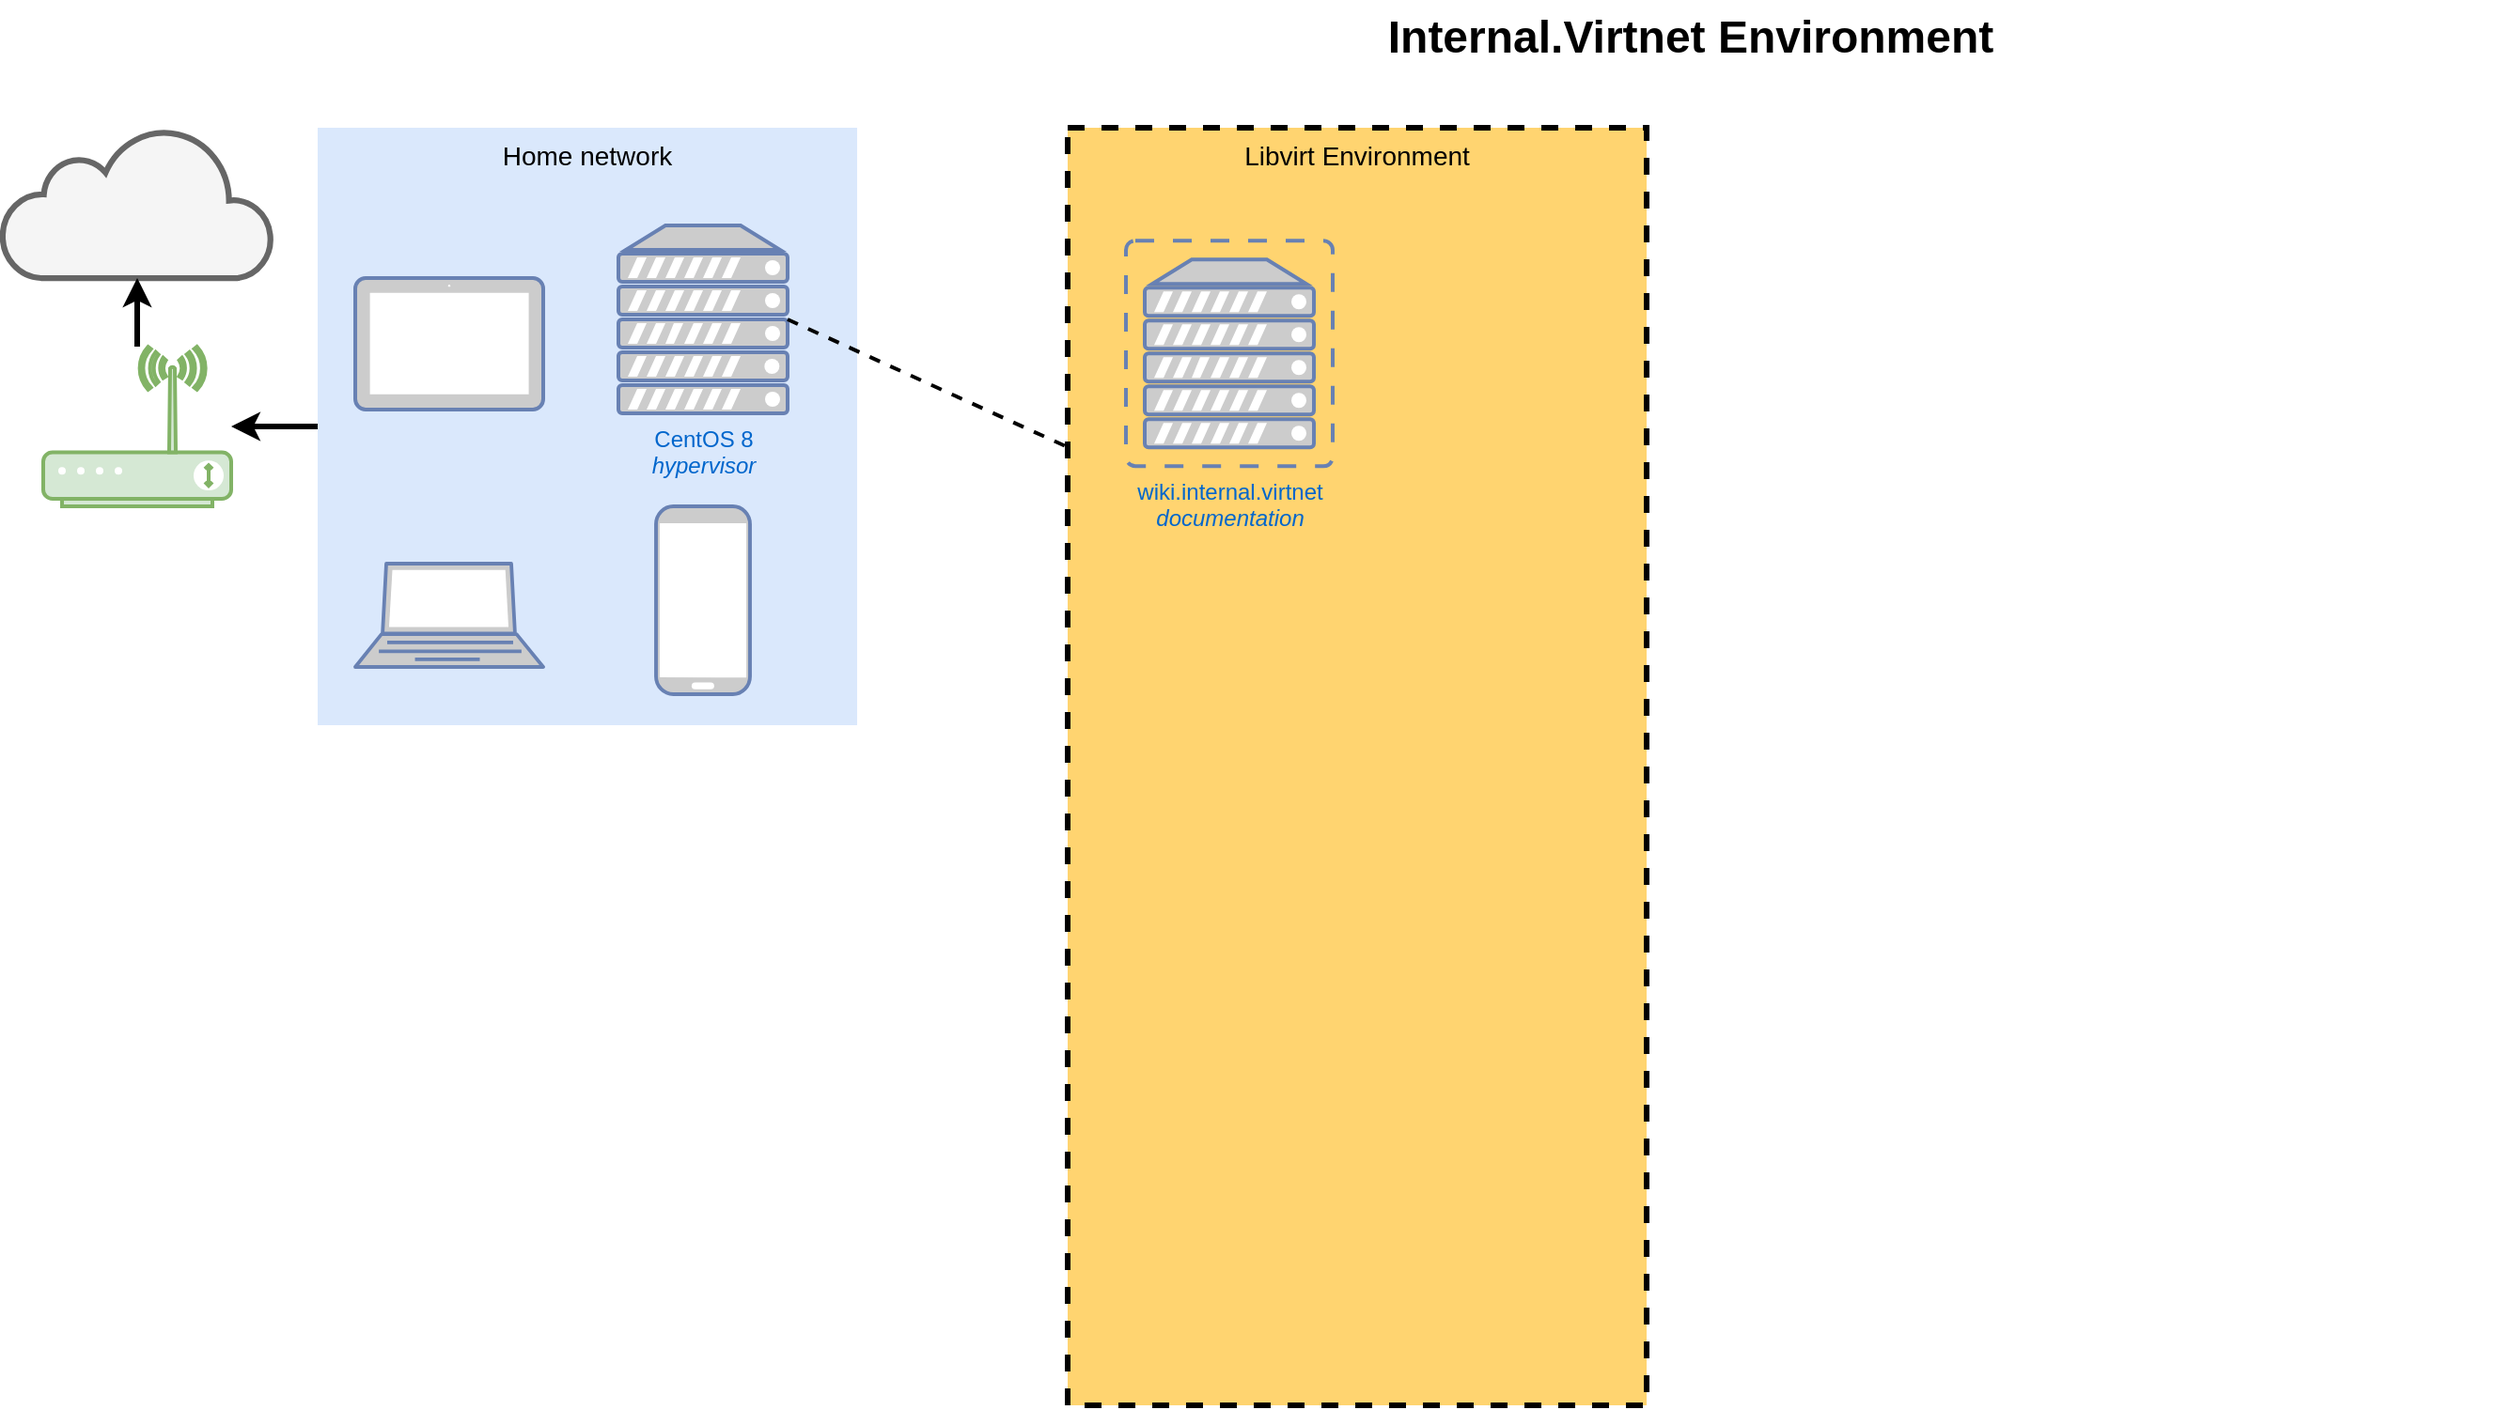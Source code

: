 <mxfile version="13.6.3" type="device"><diagram name="Page-1" id="e3a06f82-3646-2815-327d-82caf3d4e204"><mxGraphModel dx="1422" dy="794" grid="1" gridSize="10" guides="1" tooltips="1" connect="1" arrows="1" fold="1" page="1" pageScale="1.5" pageWidth="1169" pageHeight="826" background="none" math="0" shadow="0"><root><mxCell id="0" style=";html=1;"/><mxCell id="1" style=";html=1;" parent="0"/><mxCell id="IB_aRugiu50pvC_uDRXD-44" style="edgeStyle=orthogonalEdgeStyle;rounded=1;orthogonalLoop=1;jettySize=auto;html=1;strokeWidth=3;" parent="1" source="6a7d8f32e03d9370-58" target="IB_aRugiu50pvC_uDRXD-36" edge="1"><mxGeometry relative="1" as="geometry"/></mxCell><mxCell id="6a7d8f32e03d9370-58" value="Home network" style="whiteSpace=wrap;html=1;fillColor=#dae8fc;fontSize=14;strokeColor=none;verticalAlign=top;" parent="1" vertex="1"><mxGeometry x="200" y="98" width="287" height="318" as="geometry"/></mxCell><mxCell id="6a7d8f32e03d9370-57" value="Libvirt Environment" style="whiteSpace=wrap;html=1;fillColor=#FFD470;gradientColor=none;fontSize=14;verticalAlign=top;strokeWidth=3;dashed=1;" parent="1" vertex="1"><mxGeometry x="599" y="98" width="308" height="680" as="geometry"/></mxCell><mxCell id="6a7d8f32e03d9370-62" value="Internal.Virtnet Environment" style="text;strokeColor=none;fillColor=none;html=1;fontSize=24;fontStyle=1;verticalAlign=middle;align=center;" parent="1" vertex="1"><mxGeometry x="499" y="30" width="861" height="40" as="geometry"/></mxCell><UserObject label="wiki.internal.virtnet&lt;br&gt;&lt;i&gt;documentation&lt;/i&gt;" link="/Docs/wiki-server" id="IB_aRugiu50pvC_uDRXD-21"><mxCell style="fontColor=#0066CC;verticalAlign=top;verticalLabelPosition=bottom;labelPosition=center;align=center;html=1;outlineConnect=0;fillColor=#CCCCCC;strokeColor=#6881B3;gradientColor=none;gradientDirection=north;strokeWidth=2;shape=mxgraph.networks.virtual_server;" parent="1" vertex="1"><mxGeometry x="630" y="158.13" width="110" height="120" as="geometry"/></mxCell></UserObject><UserObject label="CentOS 8&lt;br&gt;&lt;i&gt;hypervisor&lt;/i&gt;" link="/Docs/centos8-hypervisor" id="IB_aRugiu50pvC_uDRXD-24"><mxCell style="fontColor=#0066CC;verticalAlign=top;verticalLabelPosition=bottom;labelPosition=center;align=center;html=1;outlineConnect=0;fillColor=#CCCCCC;strokeColor=#6881B3;gradientColor=none;gradientDirection=north;strokeWidth=2;shape=mxgraph.networks.server;" parent="1" vertex="1"><mxGeometry x="360" y="150" width="90" height="100" as="geometry"/></mxCell></UserObject><mxCell id="IB_aRugiu50pvC_uDRXD-25" value="" style="endArrow=none;dashed=1;html=1;exitX=1;exitY=0.5;exitDx=0;exitDy=0;exitPerimeter=0;entryX=0;entryY=0.25;entryDx=0;entryDy=0;strokeWidth=2;" parent="1" source="IB_aRugiu50pvC_uDRXD-24" target="6a7d8f32e03d9370-57" edge="1"><mxGeometry width="50" height="50" relative="1" as="geometry"><mxPoint x="510" y="230" as="sourcePoint"/><mxPoint x="560" y="180" as="targetPoint"/></mxGeometry></mxCell><mxCell id="IB_aRugiu50pvC_uDRXD-27" value="" style="fontColor=#0066CC;verticalAlign=top;verticalLabelPosition=bottom;labelPosition=center;align=center;html=1;outlineConnect=0;fillColor=#CCCCCC;strokeColor=#6881B3;gradientColor=none;gradientDirection=north;strokeWidth=2;shape=mxgraph.networks.laptop;" parent="1" vertex="1"><mxGeometry x="220" y="330" width="100" height="55" as="geometry"/></mxCell><mxCell id="IB_aRugiu50pvC_uDRXD-30" value="" style="html=1;outlineConnect=0;fillColor=#f5f5f5;strokeColor=#666666;gradientDirection=north;strokeWidth=2;shape=mxgraph.networks.cloud;fontColor=#333333;" parent="1" vertex="1"><mxGeometry x="32" y="98" width="144" height="80" as="geometry"/></mxCell><mxCell id="IB_aRugiu50pvC_uDRXD-43" style="edgeStyle=orthogonalEdgeStyle;rounded=1;orthogonalLoop=1;jettySize=auto;html=1;strokeWidth=3;" parent="1" source="IB_aRugiu50pvC_uDRXD-36" target="IB_aRugiu50pvC_uDRXD-30" edge="1"><mxGeometry relative="1" as="geometry"/></mxCell><mxCell id="IB_aRugiu50pvC_uDRXD-36" value="" style="verticalAlign=top;verticalLabelPosition=bottom;labelPosition=center;align=center;html=1;outlineConnect=0;fillColor=#d5e8d4;gradientDirection=north;strokeWidth=2;shape=mxgraph.networks.wireless_modem;strokeColor=#82b366;" parent="1" vertex="1"><mxGeometry x="54" y="214.5" width="100" height="85" as="geometry"/></mxCell><mxCell id="IB_aRugiu50pvC_uDRXD-45" value="" style="fontColor=#0066CC;verticalAlign=top;verticalLabelPosition=bottom;labelPosition=center;align=center;html=1;outlineConnect=0;fillColor=#CCCCCC;strokeColor=#6881B3;gradientColor=none;gradientDirection=north;strokeWidth=2;shape=mxgraph.networks.tablet;" parent="1" vertex="1"><mxGeometry x="220" y="178" width="100" height="70" as="geometry"/></mxCell><mxCell id="IB_aRugiu50pvC_uDRXD-46" value="" style="fontColor=#0066CC;verticalAlign=top;verticalLabelPosition=bottom;labelPosition=center;align=center;html=1;outlineConnect=0;fillColor=#CCCCCC;strokeColor=#6881B3;gradientColor=none;gradientDirection=north;strokeWidth=2;shape=mxgraph.networks.mobile;" parent="1" vertex="1"><mxGeometry x="380" y="299.5" width="50" height="100" as="geometry"/></mxCell></root></mxGraphModel></diagram></mxfile>